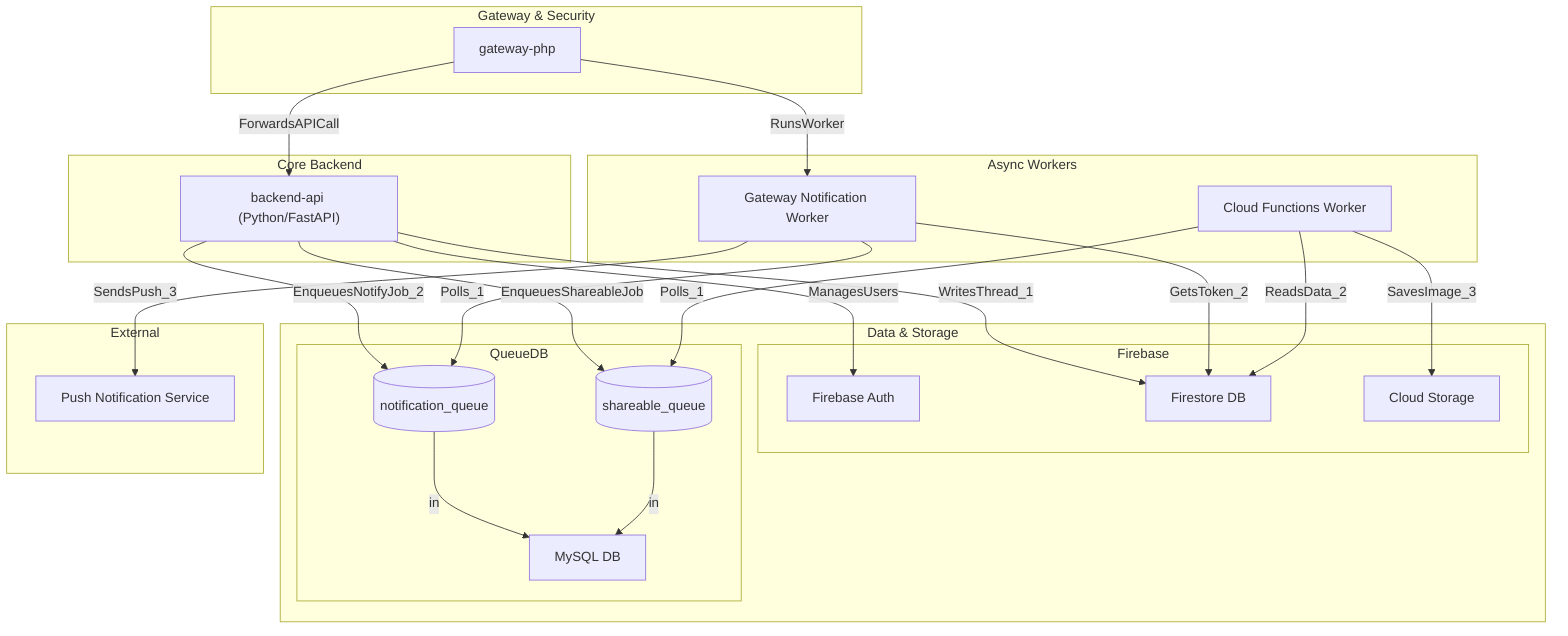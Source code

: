 graph TD
    subgraph "Gateway & Security"
        Gateway["gateway-php"]
    end

    subgraph "Core Backend"
        BackendAPI["backend-api (Python/FastAPI)"]
    end

    subgraph "Data & Storage"
        subgraph "Firebase"
            FirebaseAuth["Firebase Auth"]
            Firestore["Firestore DB"]
            CloudStorage["Cloud Storage"]
        end
        subgraph "QueueDB"
            MySQL["MySQL DB"]
            NotificationQueue[("notification_queue")]
            ShareableQueue[("shareable_queue")]
        end
    end

    subgraph "Async Workers"
        CloudFunctions["Cloud Functions Worker"]
        GatewayWorker["Gateway Notification Worker"]
    end

    subgraph "External"
        PushService["Push Notification Service"]
    end

    %% --- FLOW DESCRIPTIONS ---
    %% The gateway forwards validated API calls to the core backend.
    Gateway -- "ForwardsAPICall" --> BackendAPI

    %% The backend API uses Firebase Auth to manage users.
    BackendAPI -- "ManagesUsers" --> FirebaseAuth

    %% When a new thread/reply is posted, the backend writes to Firestore
    %% and then enqueues a notification job in the MySQL queue.
    BackendAPI -- "WritesThread_1" --> Firestore
    BackendAPI -- "EnqueuesNotifyJob_2" --> NotificationQueue

    %% When a shareable image is requested, the backend enqueues a job.
    BackendAPI -- "EnqueuesShareableJob" --> ShareableQueue

    %% The Gateway's notification worker processes the notification queue.
    %% 1. It polls for jobs.
    %% 2. It gets the user's push token from Firestore.
    %% 3. It sends the notification via the external push service.
    GatewayWorker -- "Polls_1" --> NotificationQueue
    GatewayWorker -- "GetsToken_2" --> Firestore
    GatewayWorker -- "SendsPush_3" --> PushService

    %% The Cloud Functions worker processes the shareable image queue.
    %% 1. It polls for jobs.
    %% 2. It reads the necessary thread data from Firestore.
    %% 3. It saves the final generated image to Cloud Storage.
    CloudFunctions -- "Polls_1" --> ShareableQueue
    CloudFunctions -- "ReadsData_2" --> Firestore
    CloudFunctions -- "SavesImage_3" --> CloudStorage
    
    %% --- STRUCTURAL CONNECTIONS ---
    Gateway -- "RunsWorker" --> GatewayWorker
    NotificationQueue -- "in" --> MySQL
    ShareableQueue -- "in" --> MySQL